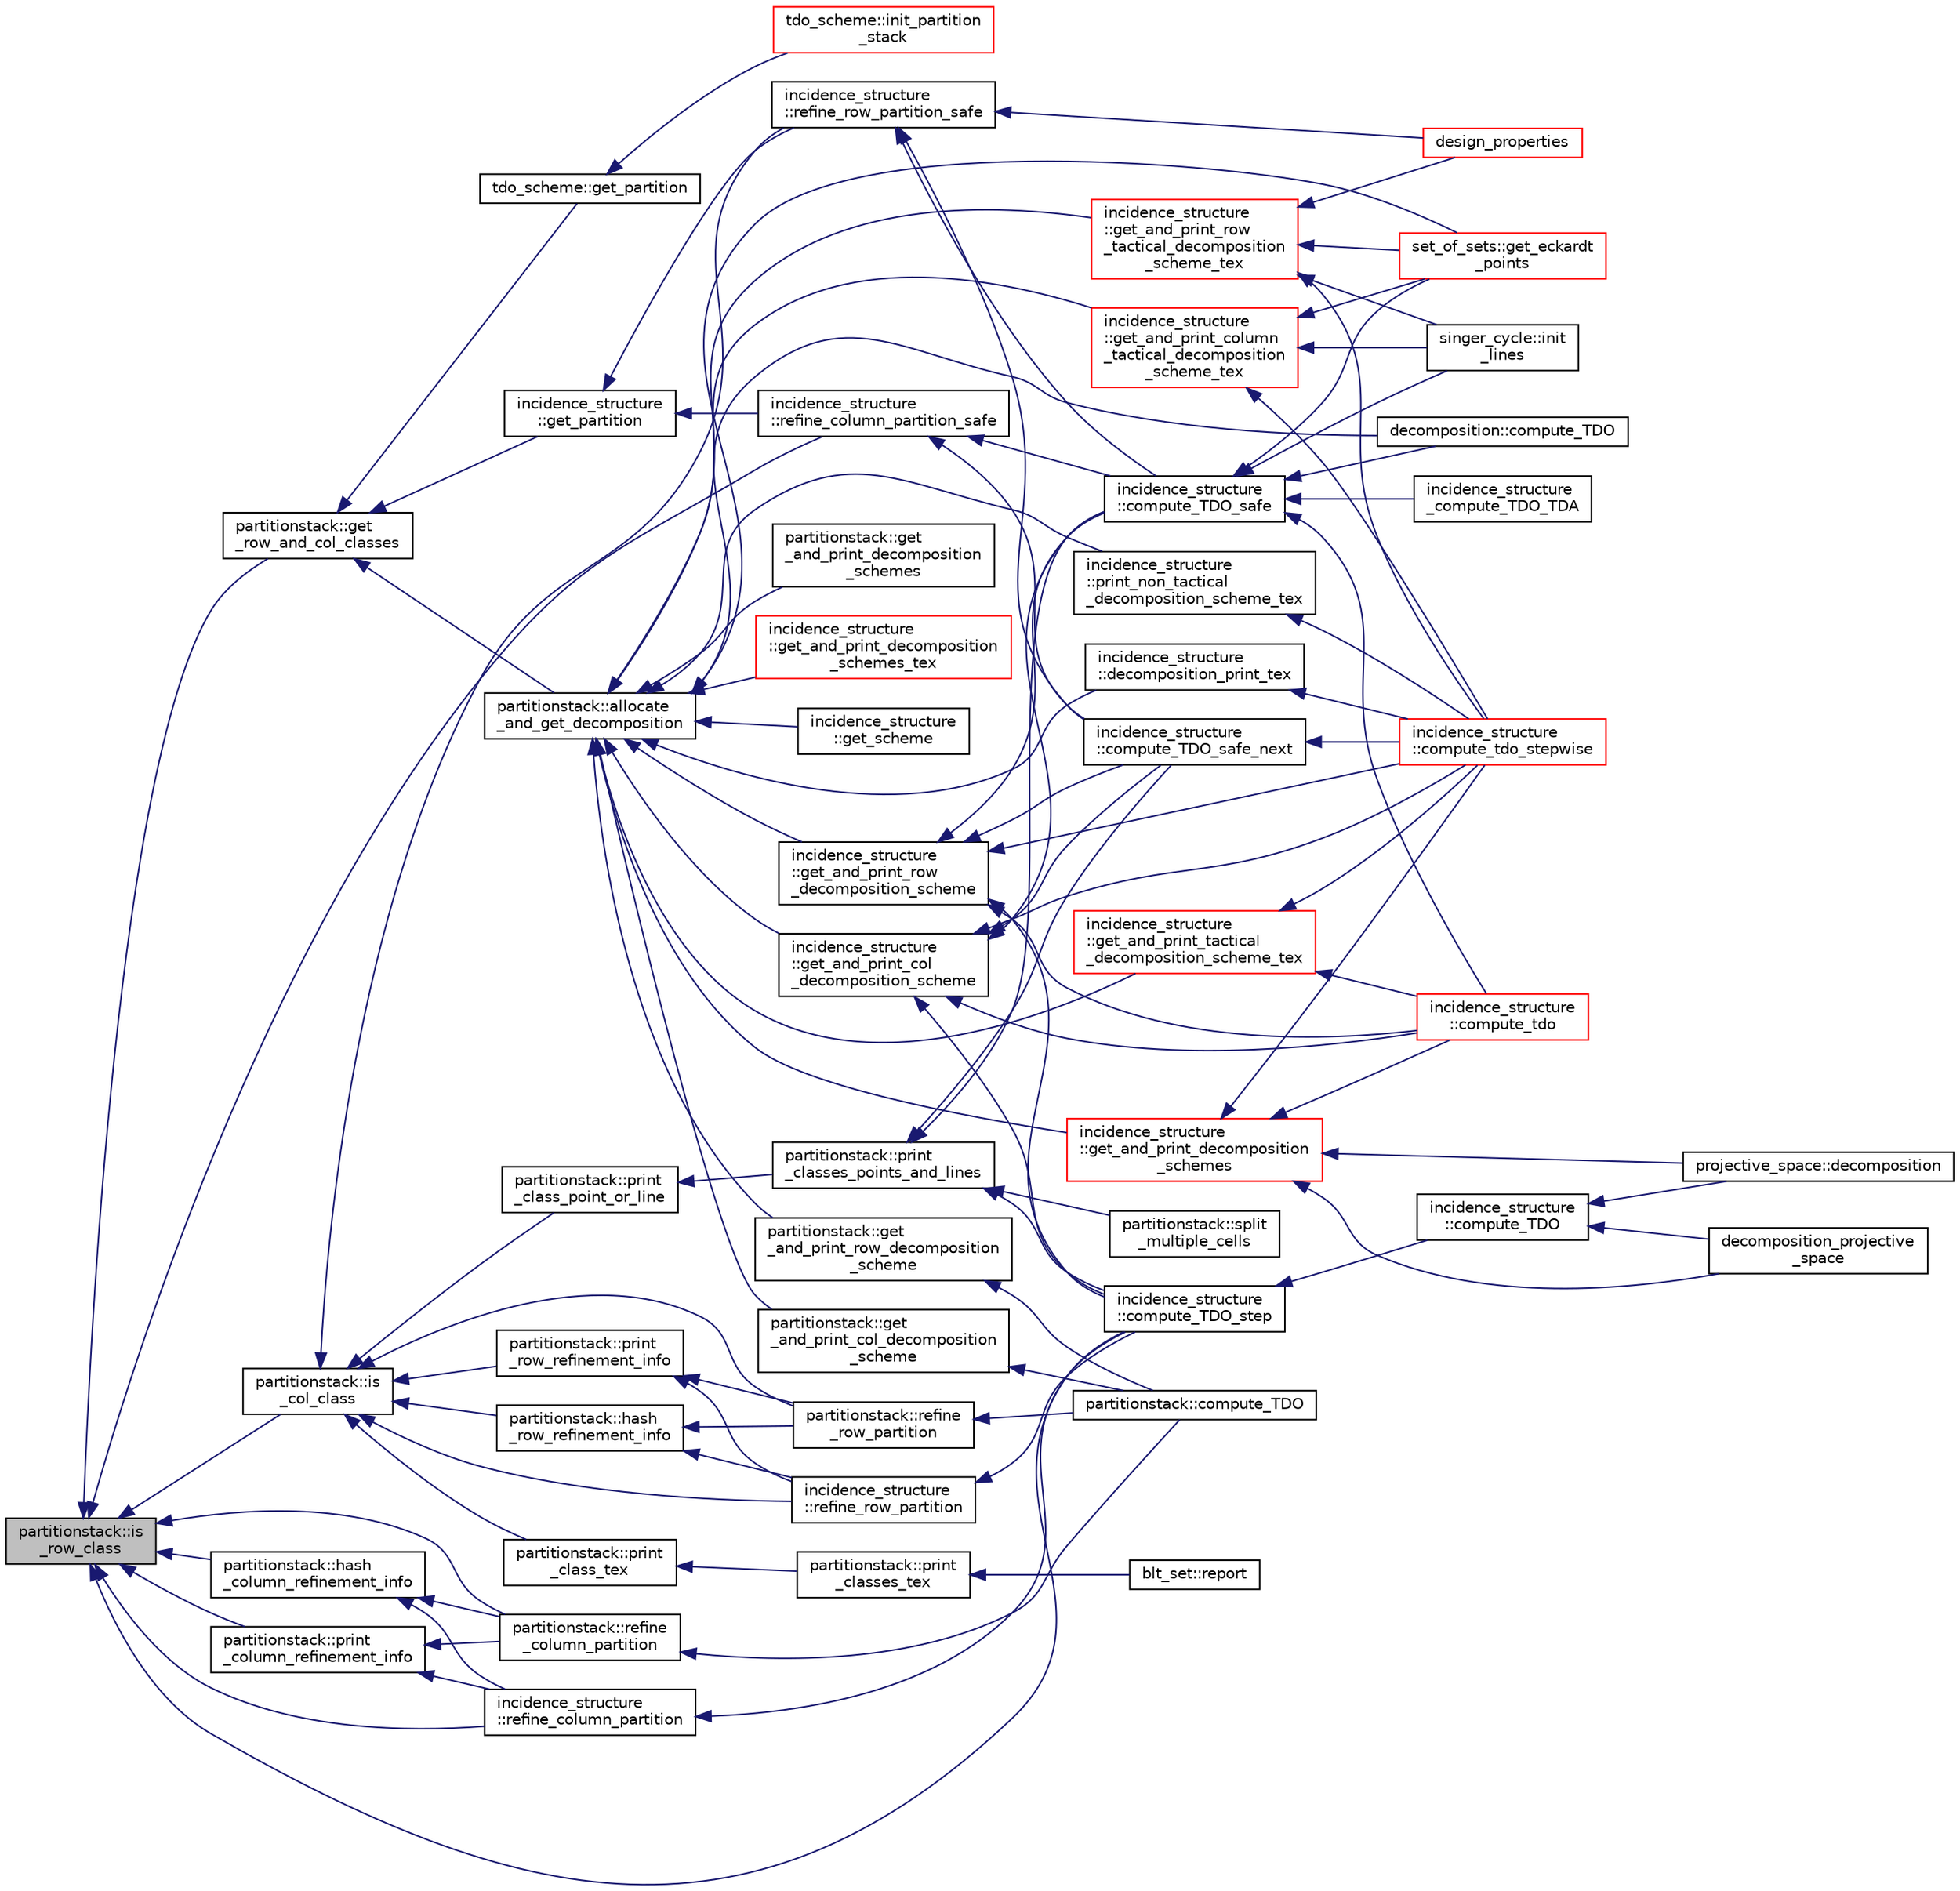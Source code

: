digraph "partitionstack::is_row_class"
{
  edge [fontname="Helvetica",fontsize="10",labelfontname="Helvetica",labelfontsize="10"];
  node [fontname="Helvetica",fontsize="10",shape=record];
  rankdir="LR";
  Node388 [label="partitionstack::is\l_row_class",height=0.2,width=0.4,color="black", fillcolor="grey75", style="filled", fontcolor="black"];
  Node388 -> Node389 [dir="back",color="midnightblue",fontsize="10",style="solid",fontname="Helvetica"];
  Node389 [label="partitionstack::is\l_col_class",height=0.2,width=0.4,color="black", fillcolor="white", style="filled",URL="$d3/d87/classpartitionstack.html#a9dbd980faea7ce40bebd3cf4b843bc63"];
  Node389 -> Node390 [dir="back",color="midnightblue",fontsize="10",style="solid",fontname="Helvetica"];
  Node390 [label="partitionstack::print\l_class_tex",height=0.2,width=0.4,color="black", fillcolor="white", style="filled",URL="$d3/d87/classpartitionstack.html#addca7119abc7b13416ce0e50155ba2de"];
  Node390 -> Node391 [dir="back",color="midnightblue",fontsize="10",style="solid",fontname="Helvetica"];
  Node391 [label="partitionstack::print\l_classes_tex",height=0.2,width=0.4,color="black", fillcolor="white", style="filled",URL="$d3/d87/classpartitionstack.html#a6c8017515af2796678a4bea3ee6d49a8"];
  Node391 -> Node392 [dir="back",color="midnightblue",fontsize="10",style="solid",fontname="Helvetica"];
  Node392 [label="blt_set::report",height=0.2,width=0.4,color="black", fillcolor="white", style="filled",URL="$d1/d3d/classblt__set.html#a6b19f88bd2b92ebfba7e7c362eb9065c"];
  Node389 -> Node393 [dir="back",color="midnightblue",fontsize="10",style="solid",fontname="Helvetica"];
  Node393 [label="partitionstack::print\l_class_point_or_line",height=0.2,width=0.4,color="black", fillcolor="white", style="filled",URL="$d3/d87/classpartitionstack.html#adea8d0eebaf0b53a74f2fcdf1e63e31d"];
  Node393 -> Node394 [dir="back",color="midnightblue",fontsize="10",style="solid",fontname="Helvetica"];
  Node394 [label="partitionstack::print\l_classes_points_and_lines",height=0.2,width=0.4,color="black", fillcolor="white", style="filled",URL="$d3/d87/classpartitionstack.html#aaed3f1a7bffbbdaf5fa9d20ef86b87b1"];
  Node394 -> Node395 [dir="back",color="midnightblue",fontsize="10",style="solid",fontname="Helvetica"];
  Node395 [label="partitionstack::split\l_multiple_cells",height=0.2,width=0.4,color="black", fillcolor="white", style="filled",URL="$d3/d87/classpartitionstack.html#a7d0e8c56b61126fcd12e936d9e6e575e"];
  Node394 -> Node396 [dir="back",color="midnightblue",fontsize="10",style="solid",fontname="Helvetica"];
  Node396 [label="incidence_structure\l::compute_TDO_safe_next",height=0.2,width=0.4,color="black", fillcolor="white", style="filled",URL="$da/d8a/classincidence__structure.html#a7c315a348fc6bed0f8642767cc9cd7d1"];
  Node396 -> Node397 [dir="back",color="midnightblue",fontsize="10",style="solid",fontname="Helvetica"];
  Node397 [label="incidence_structure\l::compute_tdo_stepwise",height=0.2,width=0.4,color="red", fillcolor="white", style="filled",URL="$da/d8a/classincidence__structure.html#a91a7039b74c96b39bcd084b02181f191"];
  Node394 -> Node399 [dir="back",color="midnightblue",fontsize="10",style="solid",fontname="Helvetica"];
  Node399 [label="incidence_structure\l::compute_TDO_safe",height=0.2,width=0.4,color="black", fillcolor="white", style="filled",URL="$da/d8a/classincidence__structure.html#ab1409e71c4b6855e49edfd3526644202"];
  Node399 -> Node400 [dir="back",color="midnightblue",fontsize="10",style="solid",fontname="Helvetica"];
  Node400 [label="set_of_sets::get_eckardt\l_points",height=0.2,width=0.4,color="red", fillcolor="white", style="filled",URL="$da/dd6/classset__of__sets.html#af6713e71ef5a1b7cc7892d78900166c4"];
  Node399 -> Node411 [dir="back",color="midnightblue",fontsize="10",style="solid",fontname="Helvetica"];
  Node411 [label="decomposition::compute_TDO",height=0.2,width=0.4,color="black", fillcolor="white", style="filled",URL="$d3/d2b/classdecomposition.html#acde2ae0342c89d2ba817ecdc98813cbe"];
  Node399 -> Node412 [dir="back",color="midnightblue",fontsize="10",style="solid",fontname="Helvetica"];
  Node412 [label="incidence_structure\l::compute_tdo",height=0.2,width=0.4,color="red", fillcolor="white", style="filled",URL="$da/d8a/classincidence__structure.html#a74cfa0336bdb1b0d0eace43f330a2b0f"];
  Node399 -> Node413 [dir="back",color="midnightblue",fontsize="10",style="solid",fontname="Helvetica"];
  Node413 [label="incidence_structure\l_compute_TDO_TDA",height=0.2,width=0.4,color="black", fillcolor="white", style="filled",URL="$df/d74/tl__geometry_8h.html#a63d0e7a207e173b92c0e560df4d8e980"];
  Node399 -> Node414 [dir="back",color="midnightblue",fontsize="10",style="solid",fontname="Helvetica"];
  Node414 [label="singer_cycle::init\l_lines",height=0.2,width=0.4,color="black", fillcolor="white", style="filled",URL="$d8/d13/classsinger__cycle.html#a817cbf613596d5db2cf5e926db8fa328"];
  Node394 -> Node415 [dir="back",color="midnightblue",fontsize="10",style="solid",fontname="Helvetica"];
  Node415 [label="incidence_structure\l::compute_TDO_step",height=0.2,width=0.4,color="black", fillcolor="white", style="filled",URL="$da/d8a/classincidence__structure.html#a6175accaa64033df34d722c594a8b827"];
  Node415 -> Node416 [dir="back",color="midnightblue",fontsize="10",style="solid",fontname="Helvetica"];
  Node416 [label="incidence_structure\l::compute_TDO",height=0.2,width=0.4,color="black", fillcolor="white", style="filled",URL="$da/d8a/classincidence__structure.html#a617e41f176be4a8d522036666342f65e"];
  Node416 -> Node417 [dir="back",color="midnightblue",fontsize="10",style="solid",fontname="Helvetica"];
  Node417 [label="decomposition_projective\l_space",height=0.2,width=0.4,color="black", fillcolor="white", style="filled",URL="$df/d74/tl__geometry_8h.html#a82c6b40b3138e3e5bae2299d49680ac1"];
  Node416 -> Node418 [dir="back",color="midnightblue",fontsize="10",style="solid",fontname="Helvetica"];
  Node418 [label="projective_space::decomposition",height=0.2,width=0.4,color="black", fillcolor="white", style="filled",URL="$d2/d17/classprojective__space.html#ae060ee525e7a974bce04d78be7f6dd51"];
  Node389 -> Node419 [dir="back",color="midnightblue",fontsize="10",style="solid",fontname="Helvetica"];
  Node419 [label="partitionstack::refine\l_row_partition",height=0.2,width=0.4,color="black", fillcolor="white", style="filled",URL="$d3/d87/classpartitionstack.html#aa52dc8b86c34cf2455733e58e4f0e9e0"];
  Node419 -> Node420 [dir="back",color="midnightblue",fontsize="10",style="solid",fontname="Helvetica"];
  Node420 [label="partitionstack::compute_TDO",height=0.2,width=0.4,color="black", fillcolor="white", style="filled",URL="$d3/d87/classpartitionstack.html#a40d83b004c2f2312d231de8bab671ebb"];
  Node389 -> Node421 [dir="back",color="midnightblue",fontsize="10",style="solid",fontname="Helvetica"];
  Node421 [label="partitionstack::hash\l_row_refinement_info",height=0.2,width=0.4,color="black", fillcolor="white", style="filled",URL="$d3/d87/classpartitionstack.html#a878dad34f16a64fcd9ac6bef56b494e4"];
  Node421 -> Node419 [dir="back",color="midnightblue",fontsize="10",style="solid",fontname="Helvetica"];
  Node421 -> Node422 [dir="back",color="midnightblue",fontsize="10",style="solid",fontname="Helvetica"];
  Node422 [label="incidence_structure\l::refine_row_partition",height=0.2,width=0.4,color="black", fillcolor="white", style="filled",URL="$da/d8a/classincidence__structure.html#a6e1419be9f59e69fd83b44e6b11905ea"];
  Node422 -> Node415 [dir="back",color="midnightblue",fontsize="10",style="solid",fontname="Helvetica"];
  Node389 -> Node423 [dir="back",color="midnightblue",fontsize="10",style="solid",fontname="Helvetica"];
  Node423 [label="partitionstack::print\l_row_refinement_info",height=0.2,width=0.4,color="black", fillcolor="white", style="filled",URL="$d3/d87/classpartitionstack.html#a239ac35b37e27fa76927b9d1b542cc16"];
  Node423 -> Node419 [dir="back",color="midnightblue",fontsize="10",style="solid",fontname="Helvetica"];
  Node423 -> Node422 [dir="back",color="midnightblue",fontsize="10",style="solid",fontname="Helvetica"];
  Node389 -> Node424 [dir="back",color="midnightblue",fontsize="10",style="solid",fontname="Helvetica"];
  Node424 [label="incidence_structure\l::refine_row_partition_safe",height=0.2,width=0.4,color="black", fillcolor="white", style="filled",URL="$da/d8a/classincidence__structure.html#ae84b2dc0f1a0cd1f9acfadcae21e3745"];
  Node424 -> Node425 [dir="back",color="midnightblue",fontsize="10",style="solid",fontname="Helvetica"];
  Node425 [label="design_properties",height=0.2,width=0.4,color="red", fillcolor="white", style="filled",URL="$d9/dc2/apps_2combinatorics_2design_8_c.html#a7d7aac893d68b4a25d1ab91b57ae2af1"];
  Node424 -> Node396 [dir="back",color="midnightblue",fontsize="10",style="solid",fontname="Helvetica"];
  Node424 -> Node399 [dir="back",color="midnightblue",fontsize="10",style="solid",fontname="Helvetica"];
  Node389 -> Node422 [dir="back",color="midnightblue",fontsize="10",style="solid",fontname="Helvetica"];
  Node388 -> Node429 [dir="back",color="midnightblue",fontsize="10",style="solid",fontname="Helvetica"];
  Node429 [label="partitionstack::get\l_row_and_col_classes",height=0.2,width=0.4,color="black", fillcolor="white", style="filled",URL="$d3/d87/classpartitionstack.html#a127a6965905c3f08c50ee09a100cb465"];
  Node429 -> Node430 [dir="back",color="midnightblue",fontsize="10",style="solid",fontname="Helvetica"];
  Node430 [label="partitionstack::allocate\l_and_get_decomposition",height=0.2,width=0.4,color="black", fillcolor="white", style="filled",URL="$d3/d87/classpartitionstack.html#a3cd13923b18c41d37259ed943f331208"];
  Node430 -> Node431 [dir="back",color="midnightblue",fontsize="10",style="solid",fontname="Helvetica"];
  Node431 [label="partitionstack::get\l_and_print_row_decomposition\l_scheme",height=0.2,width=0.4,color="black", fillcolor="white", style="filled",URL="$d3/d87/classpartitionstack.html#a35a6b8e1f8c035a619673e618343d334"];
  Node431 -> Node420 [dir="back",color="midnightblue",fontsize="10",style="solid",fontname="Helvetica"];
  Node430 -> Node432 [dir="back",color="midnightblue",fontsize="10",style="solid",fontname="Helvetica"];
  Node432 [label="partitionstack::get\l_and_print_col_decomposition\l_scheme",height=0.2,width=0.4,color="black", fillcolor="white", style="filled",URL="$d3/d87/classpartitionstack.html#aab0912fcdea4cdcc60f3060c23b0f91b"];
  Node432 -> Node420 [dir="back",color="midnightblue",fontsize="10",style="solid",fontname="Helvetica"];
  Node430 -> Node433 [dir="back",color="midnightblue",fontsize="10",style="solid",fontname="Helvetica"];
  Node433 [label="partitionstack::get\l_and_print_decomposition\l_schemes",height=0.2,width=0.4,color="black", fillcolor="white", style="filled",URL="$d3/d87/classpartitionstack.html#ac4881b617c6c6e66c9f97ecf0b933c69"];
  Node430 -> Node400 [dir="back",color="midnightblue",fontsize="10",style="solid",fontname="Helvetica"];
  Node430 -> Node411 [dir="back",color="midnightblue",fontsize="10",style="solid",fontname="Helvetica"];
  Node430 -> Node434 [dir="back",color="midnightblue",fontsize="10",style="solid",fontname="Helvetica"];
  Node434 [label="incidence_structure\l::get_and_print_row\l_decomposition_scheme",height=0.2,width=0.4,color="black", fillcolor="white", style="filled",URL="$da/d8a/classincidence__structure.html#a4a1e589bb5c47fb2d98fdb561b669dcf"];
  Node434 -> Node396 [dir="back",color="midnightblue",fontsize="10",style="solid",fontname="Helvetica"];
  Node434 -> Node399 [dir="back",color="midnightblue",fontsize="10",style="solid",fontname="Helvetica"];
  Node434 -> Node415 [dir="back",color="midnightblue",fontsize="10",style="solid",fontname="Helvetica"];
  Node434 -> Node412 [dir="back",color="midnightblue",fontsize="10",style="solid",fontname="Helvetica"];
  Node434 -> Node397 [dir="back",color="midnightblue",fontsize="10",style="solid",fontname="Helvetica"];
  Node430 -> Node435 [dir="back",color="midnightblue",fontsize="10",style="solid",fontname="Helvetica"];
  Node435 [label="incidence_structure\l::get_and_print_col\l_decomposition_scheme",height=0.2,width=0.4,color="black", fillcolor="white", style="filled",URL="$da/d8a/classincidence__structure.html#a0c51e7224f51f1434025ff6d8a10522c"];
  Node435 -> Node396 [dir="back",color="midnightblue",fontsize="10",style="solid",fontname="Helvetica"];
  Node435 -> Node399 [dir="back",color="midnightblue",fontsize="10",style="solid",fontname="Helvetica"];
  Node435 -> Node415 [dir="back",color="midnightblue",fontsize="10",style="solid",fontname="Helvetica"];
  Node435 -> Node412 [dir="back",color="midnightblue",fontsize="10",style="solid",fontname="Helvetica"];
  Node435 -> Node397 [dir="back",color="midnightblue",fontsize="10",style="solid",fontname="Helvetica"];
  Node430 -> Node436 [dir="back",color="midnightblue",fontsize="10",style="solid",fontname="Helvetica"];
  Node436 [label="incidence_structure\l::get_and_print_decomposition\l_schemes",height=0.2,width=0.4,color="red", fillcolor="white", style="filled",URL="$da/d8a/classincidence__structure.html#a95766a2ffb220bae98b60ed3c91bce9a"];
  Node436 -> Node417 [dir="back",color="midnightblue",fontsize="10",style="solid",fontname="Helvetica"];
  Node436 -> Node412 [dir="back",color="midnightblue",fontsize="10",style="solid",fontname="Helvetica"];
  Node436 -> Node397 [dir="back",color="midnightblue",fontsize="10",style="solid",fontname="Helvetica"];
  Node436 -> Node418 [dir="back",color="midnightblue",fontsize="10",style="solid",fontname="Helvetica"];
  Node430 -> Node440 [dir="back",color="midnightblue",fontsize="10",style="solid",fontname="Helvetica"];
  Node440 [label="incidence_structure\l::get_and_print_decomposition\l_schemes_tex",height=0.2,width=0.4,color="red", fillcolor="white", style="filled",URL="$da/d8a/classincidence__structure.html#a2a9844501c86ee7588a64227cc6867e5"];
  Node430 -> Node441 [dir="back",color="midnightblue",fontsize="10",style="solid",fontname="Helvetica"];
  Node441 [label="incidence_structure\l::get_and_print_tactical\l_decomposition_scheme_tex",height=0.2,width=0.4,color="red", fillcolor="white", style="filled",URL="$da/d8a/classincidence__structure.html#a88a5db2769f6529b86c1ee250ceed24d"];
  Node441 -> Node412 [dir="back",color="midnightblue",fontsize="10",style="solid",fontname="Helvetica"];
  Node441 -> Node397 [dir="back",color="midnightblue",fontsize="10",style="solid",fontname="Helvetica"];
  Node430 -> Node442 [dir="back",color="midnightblue",fontsize="10",style="solid",fontname="Helvetica"];
  Node442 [label="incidence_structure\l::get_scheme",height=0.2,width=0.4,color="black", fillcolor="white", style="filled",URL="$da/d8a/classincidence__structure.html#a13191a7c41cd54c5a453e82395893ad9"];
  Node430 -> Node443 [dir="back",color="midnightblue",fontsize="10",style="solid",fontname="Helvetica"];
  Node443 [label="incidence_structure\l::get_and_print_row\l_tactical_decomposition\l_scheme_tex",height=0.2,width=0.4,color="red", fillcolor="white", style="filled",URL="$da/d8a/classincidence__structure.html#a93bcc4c9c4ebb9635a60b2c5df9c43b0"];
  Node443 -> Node425 [dir="back",color="midnightblue",fontsize="10",style="solid",fontname="Helvetica"];
  Node443 -> Node400 [dir="back",color="midnightblue",fontsize="10",style="solid",fontname="Helvetica"];
  Node443 -> Node397 [dir="back",color="midnightblue",fontsize="10",style="solid",fontname="Helvetica"];
  Node443 -> Node414 [dir="back",color="midnightblue",fontsize="10",style="solid",fontname="Helvetica"];
  Node430 -> Node444 [dir="back",color="midnightblue",fontsize="10",style="solid",fontname="Helvetica"];
  Node444 [label="incidence_structure\l::get_and_print_column\l_tactical_decomposition\l_scheme_tex",height=0.2,width=0.4,color="red", fillcolor="white", style="filled",URL="$da/d8a/classincidence__structure.html#a579c0686f4e480a4239e7a00c80f665f"];
  Node444 -> Node400 [dir="back",color="midnightblue",fontsize="10",style="solid",fontname="Helvetica"];
  Node444 -> Node397 [dir="back",color="midnightblue",fontsize="10",style="solid",fontname="Helvetica"];
  Node444 -> Node414 [dir="back",color="midnightblue",fontsize="10",style="solid",fontname="Helvetica"];
  Node430 -> Node445 [dir="back",color="midnightblue",fontsize="10",style="solid",fontname="Helvetica"];
  Node445 [label="incidence_structure\l::print_non_tactical\l_decomposition_scheme_tex",height=0.2,width=0.4,color="black", fillcolor="white", style="filled",URL="$da/d8a/classincidence__structure.html#a27995a1d72c680e66343d871d838800e"];
  Node445 -> Node397 [dir="back",color="midnightblue",fontsize="10",style="solid",fontname="Helvetica"];
  Node430 -> Node446 [dir="back",color="midnightblue",fontsize="10",style="solid",fontname="Helvetica"];
  Node446 [label="incidence_structure\l::decomposition_print_tex",height=0.2,width=0.4,color="black", fillcolor="white", style="filled",URL="$da/d8a/classincidence__structure.html#ada3fae9fd1819b36e6bfe18dedd01e6a"];
  Node446 -> Node397 [dir="back",color="midnightblue",fontsize="10",style="solid",fontname="Helvetica"];
  Node429 -> Node447 [dir="back",color="midnightblue",fontsize="10",style="solid",fontname="Helvetica"];
  Node447 [label="incidence_structure\l::get_partition",height=0.2,width=0.4,color="black", fillcolor="white", style="filled",URL="$da/d8a/classincidence__structure.html#a15f287785f85f3c6098dae8ec80a0ccd"];
  Node447 -> Node448 [dir="back",color="midnightblue",fontsize="10",style="solid",fontname="Helvetica"];
  Node448 [label="incidence_structure\l::refine_column_partition_safe",height=0.2,width=0.4,color="black", fillcolor="white", style="filled",URL="$da/d8a/classincidence__structure.html#a958f8ddce2d53753adb1df588bf0e721"];
  Node448 -> Node396 [dir="back",color="midnightblue",fontsize="10",style="solid",fontname="Helvetica"];
  Node448 -> Node399 [dir="back",color="midnightblue",fontsize="10",style="solid",fontname="Helvetica"];
  Node447 -> Node424 [dir="back",color="midnightblue",fontsize="10",style="solid",fontname="Helvetica"];
  Node429 -> Node449 [dir="back",color="midnightblue",fontsize="10",style="solid",fontname="Helvetica"];
  Node449 [label="tdo_scheme::get_partition",height=0.2,width=0.4,color="black", fillcolor="white", style="filled",URL="$d7/dbc/classtdo__scheme.html#af6f141b86e464a6be4238b84b05a59c4"];
  Node449 -> Node450 [dir="back",color="midnightblue",fontsize="10",style="solid",fontname="Helvetica"];
  Node450 [label="tdo_scheme::init_partition\l_stack",height=0.2,width=0.4,color="red", fillcolor="white", style="filled",URL="$d7/dbc/classtdo__scheme.html#a88ee0be1cbf7309f0c5cfe96216c4b56"];
  Node388 -> Node459 [dir="back",color="midnightblue",fontsize="10",style="solid",fontname="Helvetica"];
  Node459 [label="partitionstack::refine\l_column_partition",height=0.2,width=0.4,color="black", fillcolor="white", style="filled",URL="$d3/d87/classpartitionstack.html#a6a03122f333fff632293b8a4ebdd2803"];
  Node459 -> Node420 [dir="back",color="midnightblue",fontsize="10",style="solid",fontname="Helvetica"];
  Node388 -> Node460 [dir="back",color="midnightblue",fontsize="10",style="solid",fontname="Helvetica"];
  Node460 [label="partitionstack::hash\l_column_refinement_info",height=0.2,width=0.4,color="black", fillcolor="white", style="filled",URL="$d3/d87/classpartitionstack.html#a13362337bacd51a6de12a305bcd08211"];
  Node460 -> Node459 [dir="back",color="midnightblue",fontsize="10",style="solid",fontname="Helvetica"];
  Node460 -> Node461 [dir="back",color="midnightblue",fontsize="10",style="solid",fontname="Helvetica"];
  Node461 [label="incidence_structure\l::refine_column_partition",height=0.2,width=0.4,color="black", fillcolor="white", style="filled",URL="$da/d8a/classincidence__structure.html#ac262f307c1531d67496129dc7890cda4"];
  Node461 -> Node415 [dir="back",color="midnightblue",fontsize="10",style="solid",fontname="Helvetica"];
  Node388 -> Node462 [dir="back",color="midnightblue",fontsize="10",style="solid",fontname="Helvetica"];
  Node462 [label="partitionstack::print\l_column_refinement_info",height=0.2,width=0.4,color="black", fillcolor="white", style="filled",URL="$d3/d87/classpartitionstack.html#a3017cbe9d526ce0d99d44939eabf3cef"];
  Node462 -> Node459 [dir="back",color="midnightblue",fontsize="10",style="solid",fontname="Helvetica"];
  Node462 -> Node461 [dir="back",color="midnightblue",fontsize="10",style="solid",fontname="Helvetica"];
  Node388 -> Node415 [dir="back",color="midnightblue",fontsize="10",style="solid",fontname="Helvetica"];
  Node388 -> Node448 [dir="back",color="midnightblue",fontsize="10",style="solid",fontname="Helvetica"];
  Node388 -> Node461 [dir="back",color="midnightblue",fontsize="10",style="solid",fontname="Helvetica"];
}
